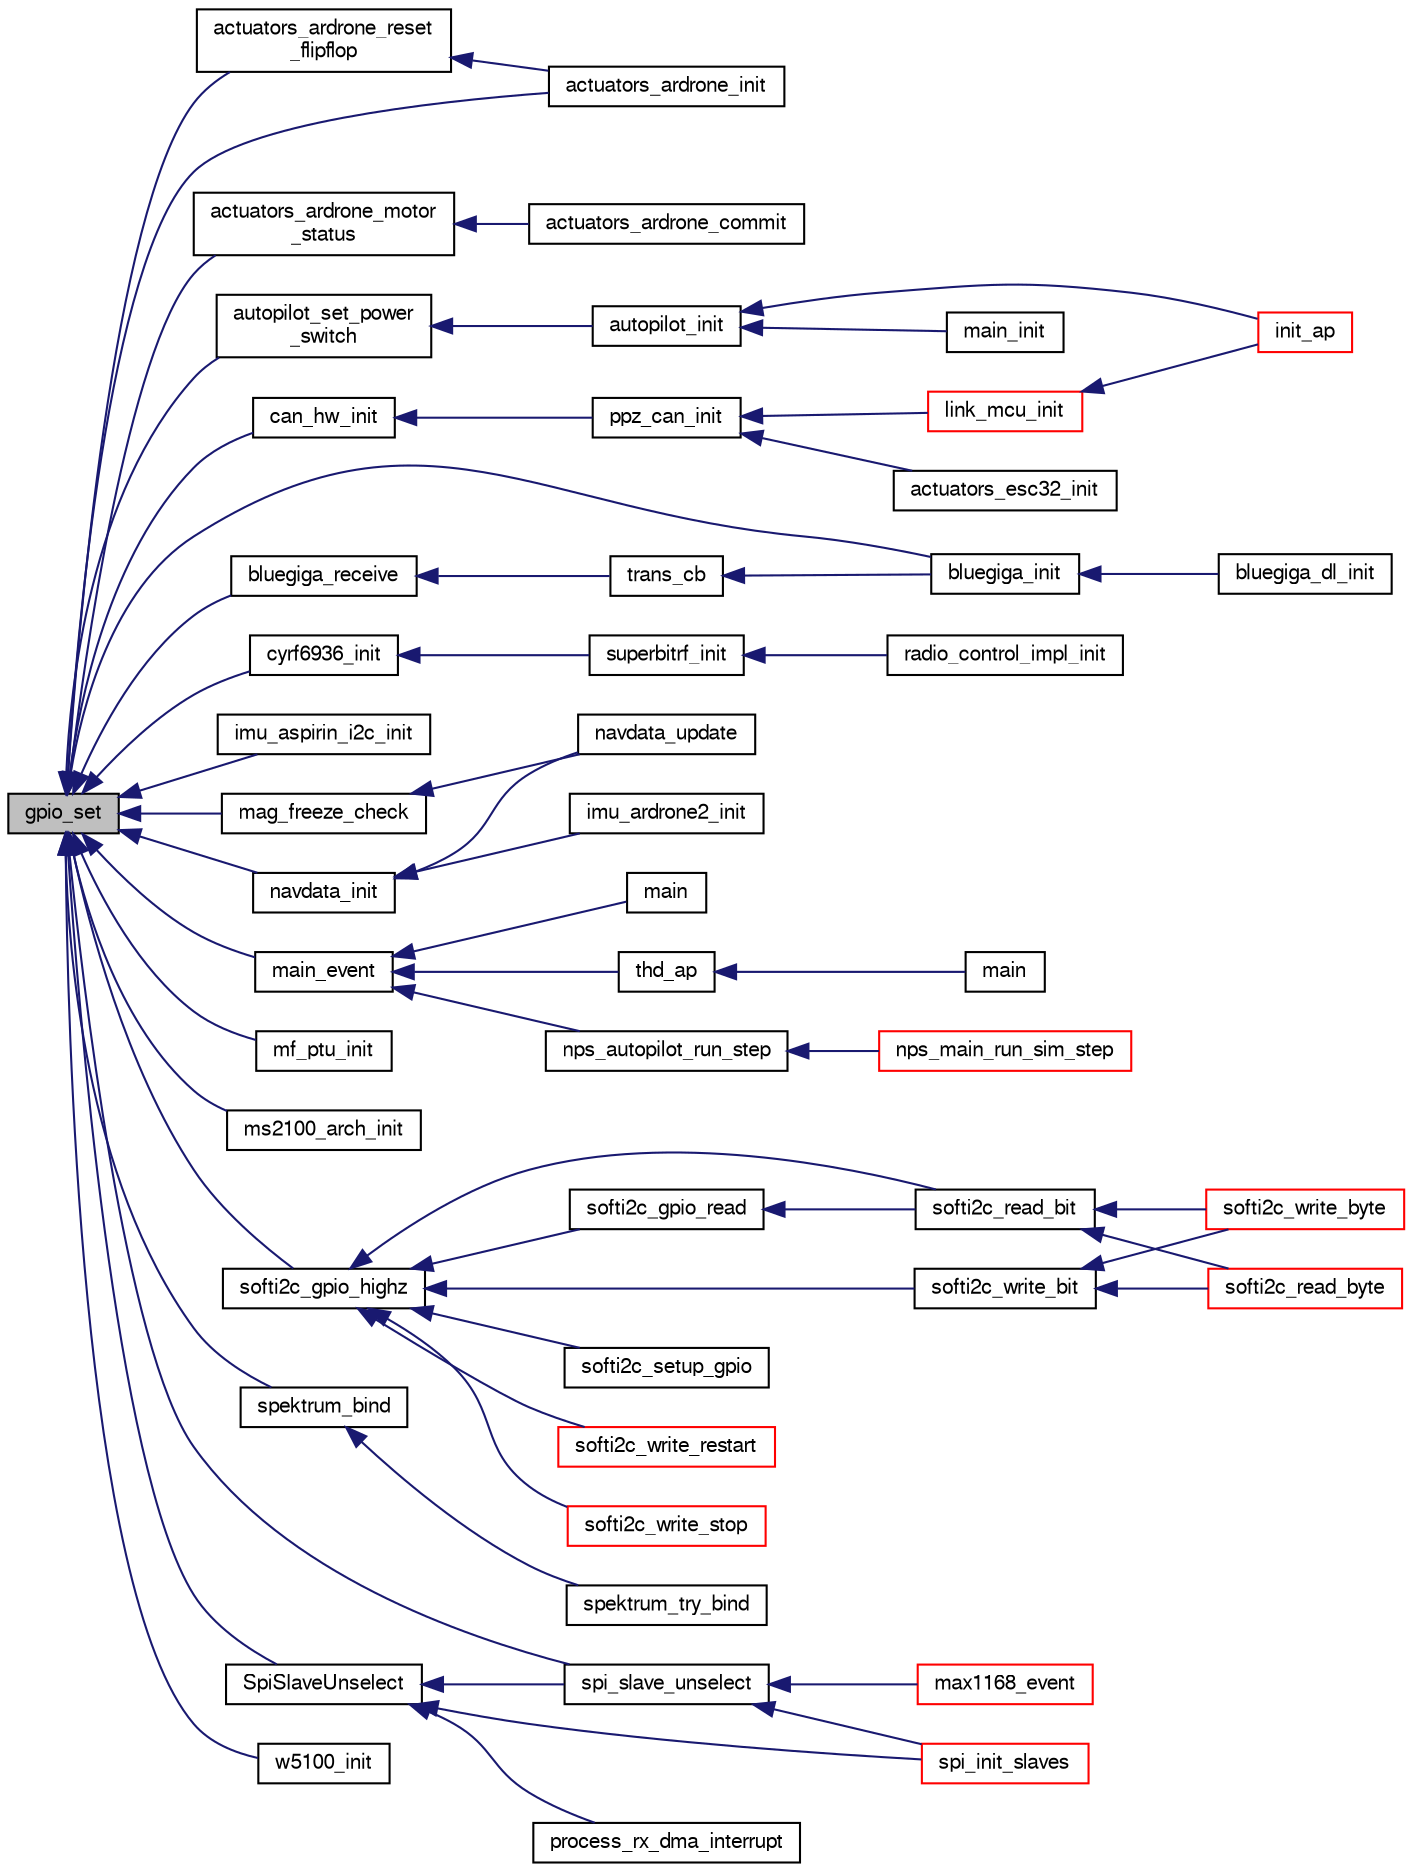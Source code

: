 digraph "gpio_set"
{
  edge [fontname="FreeSans",fontsize="10",labelfontname="FreeSans",labelfontsize="10"];
  node [fontname="FreeSans",fontsize="10",shape=record];
  rankdir="LR";
  Node1 [label="gpio_set",height=0.2,width=0.4,color="black", fillcolor="grey75", style="filled", fontcolor="black"];
  Node1 -> Node2 [dir="back",color="midnightblue",fontsize="10",style="solid",fontname="FreeSans"];
  Node2 [label="actuators_ardrone_init",height=0.2,width=0.4,color="black", fillcolor="white", style="filled",URL="$boards_2ardrone_2actuators_8h.html#a66817eeee5ae2f12c1a42abd2ff443ea"];
  Node1 -> Node3 [dir="back",color="midnightblue",fontsize="10",style="solid",fontname="FreeSans"];
  Node3 [label="actuators_ardrone_motor\l_status",height=0.2,width=0.4,color="black", fillcolor="white", style="filled",URL="$boards_2ardrone_2actuators_8c.html#ad8d796514edd55dd0f4a2134fd83f691"];
  Node3 -> Node4 [dir="back",color="midnightblue",fontsize="10",style="solid",fontname="FreeSans"];
  Node4 [label="actuators_ardrone_commit",height=0.2,width=0.4,color="black", fillcolor="white", style="filled",URL="$boards_2ardrone_2actuators_8h.html#a1e5faec000e4e1602bba080db2aec27c"];
  Node1 -> Node5 [dir="back",color="midnightblue",fontsize="10",style="solid",fontname="FreeSans"];
  Node5 [label="actuators_ardrone_reset\l_flipflop",height=0.2,width=0.4,color="black", fillcolor="white", style="filled",URL="$boards_2ardrone_2actuators_8c.html#a8643b68e3bff54891b4180367aaf4316"];
  Node5 -> Node2 [dir="back",color="midnightblue",fontsize="10",style="solid",fontname="FreeSans"];
  Node1 -> Node6 [dir="back",color="midnightblue",fontsize="10",style="solid",fontname="FreeSans"];
  Node6 [label="autopilot_set_power\l_switch",height=0.2,width=0.4,color="black", fillcolor="white", style="filled",URL="$autopilot_8h.html#ab4bfc1bc0aad4445c9c7fea0b3cd0895",tooltip="Set power switch state This will actually enable the switch if POWER_SWITCH_GPIO is defined Also prov..."];
  Node6 -> Node7 [dir="back",color="midnightblue",fontsize="10",style="solid",fontname="FreeSans"];
  Node7 [label="autopilot_init",height=0.2,width=0.4,color="black", fillcolor="white", style="filled",URL="$autopilot_8h.html#a9d3557653abfc3d4c428724b249f6d5e",tooltip="Autopilot initialization function. "];
  Node7 -> Node8 [dir="back",color="midnightblue",fontsize="10",style="solid",fontname="FreeSans"];
  Node8 [label="init_ap",height=0.2,width=0.4,color="red", fillcolor="white", style="filled",URL="$fixedwing_2main__ap_8h.html#a0913f0248fbbe56a5ec65e10e36c9f30"];
  Node7 -> Node9 [dir="back",color="midnightblue",fontsize="10",style="solid",fontname="FreeSans"];
  Node9 [label="main_init",height=0.2,width=0.4,color="black", fillcolor="white", style="filled",URL="$rover_2main__ap_8h.html#a3719465edd56d2b587a6b340f29e4f90",tooltip="Main initialization. "];
  Node1 -> Node10 [dir="back",color="midnightblue",fontsize="10",style="solid",fontname="FreeSans"];
  Node10 [label="bluegiga_init",height=0.2,width=0.4,color="black", fillcolor="white", style="filled",URL="$bluegiga_8h.html#ac8a60ccee96fbe718a27b6194f3f14e0"];
  Node10 -> Node11 [dir="back",color="midnightblue",fontsize="10",style="solid",fontname="FreeSans"];
  Node11 [label="bluegiga_dl_init",height=0.2,width=0.4,color="black", fillcolor="white", style="filled",URL="$bluegiga__dl_8h.html#aeb085a7388c7ffe56ac4834ff104fb33",tooltip="Init function. "];
  Node1 -> Node12 [dir="back",color="midnightblue",fontsize="10",style="solid",fontname="FreeSans"];
  Node12 [label="bluegiga_receive",height=0.2,width=0.4,color="black", fillcolor="white", style="filled",URL="$bluegiga_8c.html#a50a0f979fdb5e8cb70090c6de5f203ac"];
  Node12 -> Node13 [dir="back",color="midnightblue",fontsize="10",style="solid",fontname="FreeSans"];
  Node13 [label="trans_cb",height=0.2,width=0.4,color="black", fillcolor="white", style="filled",URL="$bluegiga_8c.html#a81dec5456e47bf1870486a85600c7e1c"];
  Node13 -> Node10 [dir="back",color="midnightblue",fontsize="10",style="solid",fontname="FreeSans"];
  Node1 -> Node14 [dir="back",color="midnightblue",fontsize="10",style="solid",fontname="FreeSans"];
  Node14 [label="can_hw_init",height=0.2,width=0.4,color="black", fillcolor="white", style="filled",URL="$can__arch_8h.html#aea9abdf3d92f6edf1fbfeebec07eb2a2"];
  Node14 -> Node15 [dir="back",color="midnightblue",fontsize="10",style="solid",fontname="FreeSans"];
  Node15 [label="ppz_can_init",height=0.2,width=0.4,color="black", fillcolor="white", style="filled",URL="$can_8h.html#ac7e36a7bd650eb577df12f0437f270bc"];
  Node15 -> Node16 [dir="back",color="midnightblue",fontsize="10",style="solid",fontname="FreeSans"];
  Node16 [label="link_mcu_init",height=0.2,width=0.4,color="red", fillcolor="white", style="filled",URL="$link__mcu__usart_8h.html#a4811adaa420099181f04d75d5ba24c25"];
  Node16 -> Node8 [dir="back",color="midnightblue",fontsize="10",style="solid",fontname="FreeSans"];
  Node15 -> Node17 [dir="back",color="midnightblue",fontsize="10",style="solid",fontname="FreeSans"];
  Node17 [label="actuators_esc32_init",height=0.2,width=0.4,color="black", fillcolor="white", style="filled",URL="$actuators__esc32_8h.html#add58c115774df9caa262424894e2cf56",tooltip="Initializes the ESCs. "];
  Node1 -> Node18 [dir="back",color="midnightblue",fontsize="10",style="solid",fontname="FreeSans"];
  Node18 [label="cyrf6936_init",height=0.2,width=0.4,color="black", fillcolor="white", style="filled",URL="$cyrf6936_8h.html#a27414d1e4d63182c97357b576f05b37d",tooltip="Initializing the cyrf chip. "];
  Node18 -> Node19 [dir="back",color="midnightblue",fontsize="10",style="solid",fontname="FreeSans"];
  Node19 [label="superbitrf_init",height=0.2,width=0.4,color="black", fillcolor="white", style="filled",URL="$subsystems_2datalink_2superbitrf_8h.html#a7b9a2741375ca1dffc4f2e6a6d7a9307",tooltip="Initialize the superbitrf. "];
  Node19 -> Node20 [dir="back",color="midnightblue",fontsize="10",style="solid",fontname="FreeSans"];
  Node20 [label="radio_control_impl_init",height=0.2,width=0.4,color="black", fillcolor="white", style="filled",URL="$superbitrf__rc_8c.html#a6ba4bebf68f7ff39f4569dfe3b1f2832",tooltip="Initialization. "];
  Node1 -> Node21 [dir="back",color="midnightblue",fontsize="10",style="solid",fontname="FreeSans"];
  Node21 [label="imu_aspirin_i2c_init",height=0.2,width=0.4,color="black", fillcolor="white", style="filled",URL="$imu__aspirin__i2c_8h.html#a3ab9581a70280ff7ce2776b7780f2e28"];
  Node1 -> Node22 [dir="back",color="midnightblue",fontsize="10",style="solid",fontname="FreeSans"];
  Node22 [label="mag_freeze_check",height=0.2,width=0.4,color="black", fillcolor="white", style="filled",URL="$navdata_8c.html#a097d40838c4d36b21635cc59b768568a",tooltip="Check if the magneto is frozen Unknown why this bug happens. "];
  Node22 -> Node23 [dir="back",color="midnightblue",fontsize="10",style="solid",fontname="FreeSans"];
  Node23 [label="navdata_update",height=0.2,width=0.4,color="black", fillcolor="white", style="filled",URL="$navdata_8h.html#aded131295af4c39b10199bae2e560438",tooltip="Update the navdata (event loop) "];
  Node1 -> Node24 [dir="back",color="midnightblue",fontsize="10",style="solid",fontname="FreeSans"];
  Node24 [label="main_event",height=0.2,width=0.4,color="black", fillcolor="white", style="filled",URL="$stm32_2uart__tunnel_8c.html#a319a645047f275499aa30b0bc08c6e10"];
  Node24 -> Node25 [dir="back",color="midnightblue",fontsize="10",style="solid",fontname="FreeSans"];
  Node25 [label="main",height=0.2,width=0.4,color="black", fillcolor="white", style="filled",URL="$stm32_2uart__tunnel_8c.html#a840291bc02cba5474a4cb46a9b9566fe"];
  Node24 -> Node26 [dir="back",color="midnightblue",fontsize="10",style="solid",fontname="FreeSans"];
  Node26 [label="thd_ap",height=0.2,width=0.4,color="black", fillcolor="white", style="filled",URL="$rotorcraft_2main__chibios_8c.html#a1bd1ec0fdc597d88ee659889cda25c0a"];
  Node26 -> Node27 [dir="back",color="midnightblue",fontsize="10",style="solid",fontname="FreeSans"];
  Node27 [label="main",height=0.2,width=0.4,color="black", fillcolor="white", style="filled",URL="$rotorcraft_2main__chibios_8c.html#a840291bc02cba5474a4cb46a9b9566fe",tooltip="Main function. "];
  Node24 -> Node28 [dir="back",color="midnightblue",fontsize="10",style="solid",fontname="FreeSans"];
  Node28 [label="nps_autopilot_run_step",height=0.2,width=0.4,color="black", fillcolor="white", style="filled",URL="$nps__autopilot__rotorcraft_8c.html#a12870aaa609d4860004be3cec4c8cf2a"];
  Node28 -> Node29 [dir="back",color="midnightblue",fontsize="10",style="solid",fontname="FreeSans"];
  Node29 [label="nps_main_run_sim_step",height=0.2,width=0.4,color="red", fillcolor="white", style="filled",URL="$nps__main__sitl_8c.html#a9a080385e191a932860731e6f511c775"];
  Node1 -> Node30 [dir="back",color="midnightblue",fontsize="10",style="solid",fontname="FreeSans"];
  Node30 [label="mf_ptu_init",height=0.2,width=0.4,color="black", fillcolor="white", style="filled",URL="$mf__ptu_8h.html#a0f4e02c4cf993d86c38de1bebc67fcd5",tooltip="Data acquisition module for Meteo France PTU board. "];
  Node1 -> Node31 [dir="back",color="midnightblue",fontsize="10",style="solid",fontname="FreeSans"];
  Node31 [label="ms2100_arch_init",height=0.2,width=0.4,color="black", fillcolor="white", style="filled",URL="$stm32_2peripherals_2ms2100__arch_8c.html#a6c42c614481a60c538d48f9ceef25132"];
  Node1 -> Node32 [dir="back",color="midnightblue",fontsize="10",style="solid",fontname="FreeSans"];
  Node32 [label="navdata_init",height=0.2,width=0.4,color="black", fillcolor="white", style="filled",URL="$navdata_8h.html#a74e54d7069f2ba9c8f52b8be02c16d3f",tooltip="Initialize the navdata board. "];
  Node32 -> Node23 [dir="back",color="midnightblue",fontsize="10",style="solid",fontname="FreeSans"];
  Node32 -> Node33 [dir="back",color="midnightblue",fontsize="10",style="solid",fontname="FreeSans"];
  Node33 [label="imu_ardrone2_init",height=0.2,width=0.4,color="black", fillcolor="white", style="filled",URL="$imu__ardrone2_8h.html#a64ed917b58febc5528b575b56549c9a4"];
  Node1 -> Node34 [dir="back",color="midnightblue",fontsize="10",style="solid",fontname="FreeSans"];
  Node34 [label="softi2c_gpio_highz",height=0.2,width=0.4,color="black", fillcolor="white", style="filled",URL="$softi2c_8c.html#a8743c24425fb5c7d25977071dbad70e9"];
  Node34 -> Node35 [dir="back",color="midnightblue",fontsize="10",style="solid",fontname="FreeSans"];
  Node35 [label="softi2c_gpio_read",height=0.2,width=0.4,color="black", fillcolor="white", style="filled",URL="$softi2c_8c.html#a9e7492d54676bfe31b964f2430dcbf58"];
  Node35 -> Node36 [dir="back",color="midnightblue",fontsize="10",style="solid",fontname="FreeSans"];
  Node36 [label="softi2c_read_bit",height=0.2,width=0.4,color="black", fillcolor="white", style="filled",URL="$softi2c_8c.html#a688954bbf22651068611c16ffd44abb1"];
  Node36 -> Node37 [dir="back",color="midnightblue",fontsize="10",style="solid",fontname="FreeSans"];
  Node37 [label="softi2c_write_byte",height=0.2,width=0.4,color="red", fillcolor="white", style="filled",URL="$softi2c_8c.html#aa20d39b61646e34b1eacfa85d092524e"];
  Node36 -> Node38 [dir="back",color="midnightblue",fontsize="10",style="solid",fontname="FreeSans"];
  Node38 [label="softi2c_read_byte",height=0.2,width=0.4,color="red", fillcolor="white", style="filled",URL="$softi2c_8c.html#af53603cab17d074df7f2daea8826e423"];
  Node34 -> Node39 [dir="back",color="midnightblue",fontsize="10",style="solid",fontname="FreeSans"];
  Node39 [label="softi2c_setup_gpio",height=0.2,width=0.4,color="black", fillcolor="white", style="filled",URL="$softi2c_8c.html#aa853ffab24fb8f7d390aab2cf94136e9"];
  Node34 -> Node40 [dir="back",color="midnightblue",fontsize="10",style="solid",fontname="FreeSans"];
  Node40 [label="softi2c_write_bit",height=0.2,width=0.4,color="black", fillcolor="white", style="filled",URL="$softi2c_8c.html#aadbee361430868c06c776b2f2e5ad29f"];
  Node40 -> Node37 [dir="back",color="midnightblue",fontsize="10",style="solid",fontname="FreeSans"];
  Node40 -> Node38 [dir="back",color="midnightblue",fontsize="10",style="solid",fontname="FreeSans"];
  Node34 -> Node36 [dir="back",color="midnightblue",fontsize="10",style="solid",fontname="FreeSans"];
  Node34 -> Node41 [dir="back",color="midnightblue",fontsize="10",style="solid",fontname="FreeSans"];
  Node41 [label="softi2c_write_restart",height=0.2,width=0.4,color="red", fillcolor="white", style="filled",URL="$softi2c_8c.html#a0a290bb3e426004548796dc35f433b39"];
  Node34 -> Node42 [dir="back",color="midnightblue",fontsize="10",style="solid",fontname="FreeSans"];
  Node42 [label="softi2c_write_stop",height=0.2,width=0.4,color="red", fillcolor="white", style="filled",URL="$softi2c_8c.html#aec892d5f421d666723fb58c9132e7088"];
  Node1 -> Node43 [dir="back",color="midnightblue",fontsize="10",style="solid",fontname="FreeSans"];
  Node43 [label="spektrum_bind",height=0.2,width=0.4,color="black", fillcolor="white", style="filled",URL="$spektrum_8c.html#a54e0139c0e2182636d7daccd49cb4a24",tooltip="This function puts the satellite in binding mode. "];
  Node43 -> Node44 [dir="back",color="midnightblue",fontsize="10",style="solid",fontname="FreeSans"];
  Node44 [label="spektrum_try_bind",height=0.2,width=0.4,color="black", fillcolor="white", style="filled",URL="$spektrum_8c.html#aff8033ce4ec3eca45caafb45d2ba6760"];
  Node1 -> Node45 [dir="back",color="midnightblue",fontsize="10",style="solid",fontname="FreeSans"];
  Node45 [label="spi_slave_unselect",height=0.2,width=0.4,color="black", fillcolor="white", style="filled",URL="$group__spi.html#ga99507da72932c02e5d8daf9a7170ed69",tooltip="Unselect a slave. "];
  Node45 -> Node46 [dir="back",color="midnightblue",fontsize="10",style="solid",fontname="FreeSans"];
  Node46 [label="spi_init_slaves",height=0.2,width=0.4,color="red", fillcolor="white", style="filled",URL="$group__spi.html#gafc9125c5764a6749703ae4f1303a16f3",tooltip="Initialize all used slaves and unselect them. "];
  Node45 -> Node47 [dir="back",color="midnightblue",fontsize="10",style="solid",fontname="FreeSans"];
  Node47 [label="max1168_event",height=0.2,width=0.4,color="red", fillcolor="white", style="filled",URL="$max1168_8h.html#a957376acfc8fbd7b917f20a18e6c5a6c"];
  Node1 -> Node48 [dir="back",color="midnightblue",fontsize="10",style="solid",fontname="FreeSans"];
  Node48 [label="SpiSlaveUnselect",height=0.2,width=0.4,color="black", fillcolor="white", style="filled",URL="$stm32_2mcu__periph_2spi__arch_8c.html#af3a0a783f898c0211f2c0e5498c746a0"];
  Node48 -> Node45 [dir="back",color="midnightblue",fontsize="10",style="solid",fontname="FreeSans"];
  Node48 -> Node46 [dir="back",color="midnightblue",fontsize="10",style="solid",fontname="FreeSans"];
  Node48 -> Node49 [dir="back",color="midnightblue",fontsize="10",style="solid",fontname="FreeSans"];
  Node49 [label="process_rx_dma_interrupt",height=0.2,width=0.4,color="black", fillcolor="white", style="filled",URL="$stm32_2mcu__periph_2spi__arch_8c.html#ad55db59fe845c613959d0fe874905e5d",tooltip="Processing done after rx completes. "];
  Node1 -> Node50 [dir="back",color="midnightblue",fontsize="10",style="solid",fontname="FreeSans"];
  Node50 [label="w5100_init",height=0.2,width=0.4,color="black", fillcolor="white", style="filled",URL="$w5100_8h.html#a3a4ec6731e43710788d3e51f7749259c"];
}

